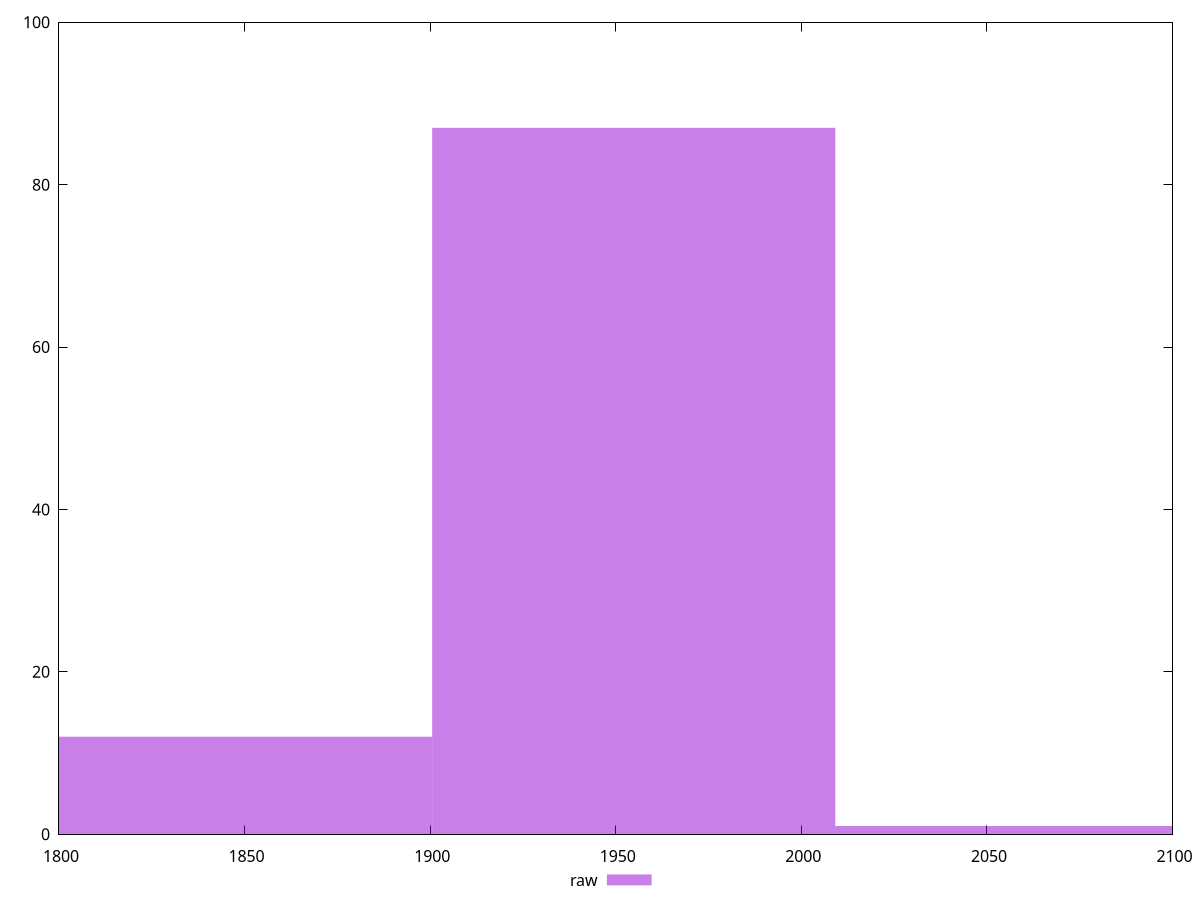 reset

$raw <<EOF
1954.8479780920916 87
1846.245312642531 12
2063.4506435416524 1
EOF

set key outside below
set boxwidth 108.60266544956065
set xrange [1800:2100]
set yrange [0:100]
set trange [0:100]
set style fill transparent solid 0.5 noborder
set terminal svg size 640, 490 enhanced background rgb 'white'
set output "reports/report_00033_2021-03-01T14-23-16.841Z/unused-javascript/samples/astro-inner/raw/histogram.svg"

plot $raw title "raw" with boxes

reset

